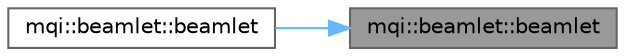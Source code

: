 digraph "mqi::beamlet::beamlet"
{
 // LATEX_PDF_SIZE
  bgcolor="transparent";
  edge [fontname=Helvetica,fontsize=10,labelfontname=Helvetica,labelfontsize=10];
  node [fontname=Helvetica,fontsize=10,shape=box,height=0.2,width=0.4];
  rankdir="RL";
  Node1 [id="Node000001",label="mqi::beamlet::beamlet",height=0.2,width=0.4,color="gray40", fillcolor="grey60", style="filled", fontcolor="black",tooltip="Constructs a beamlet from energy and fluence distributions."];
  Node1 -> Node2 [id="edge1_Node000001_Node000002",dir="back",color="steelblue1",style="solid",tooltip=" "];
  Node2 [id="Node000002",label="mqi::beamlet::beamlet",height=0.2,width=0.4,color="grey40", fillcolor="white", style="filled",URL="$classmqi_1_1beamlet.html#a95722b92f59cbc2600b5391fe947f565",tooltip="Copy constructor."];
}
